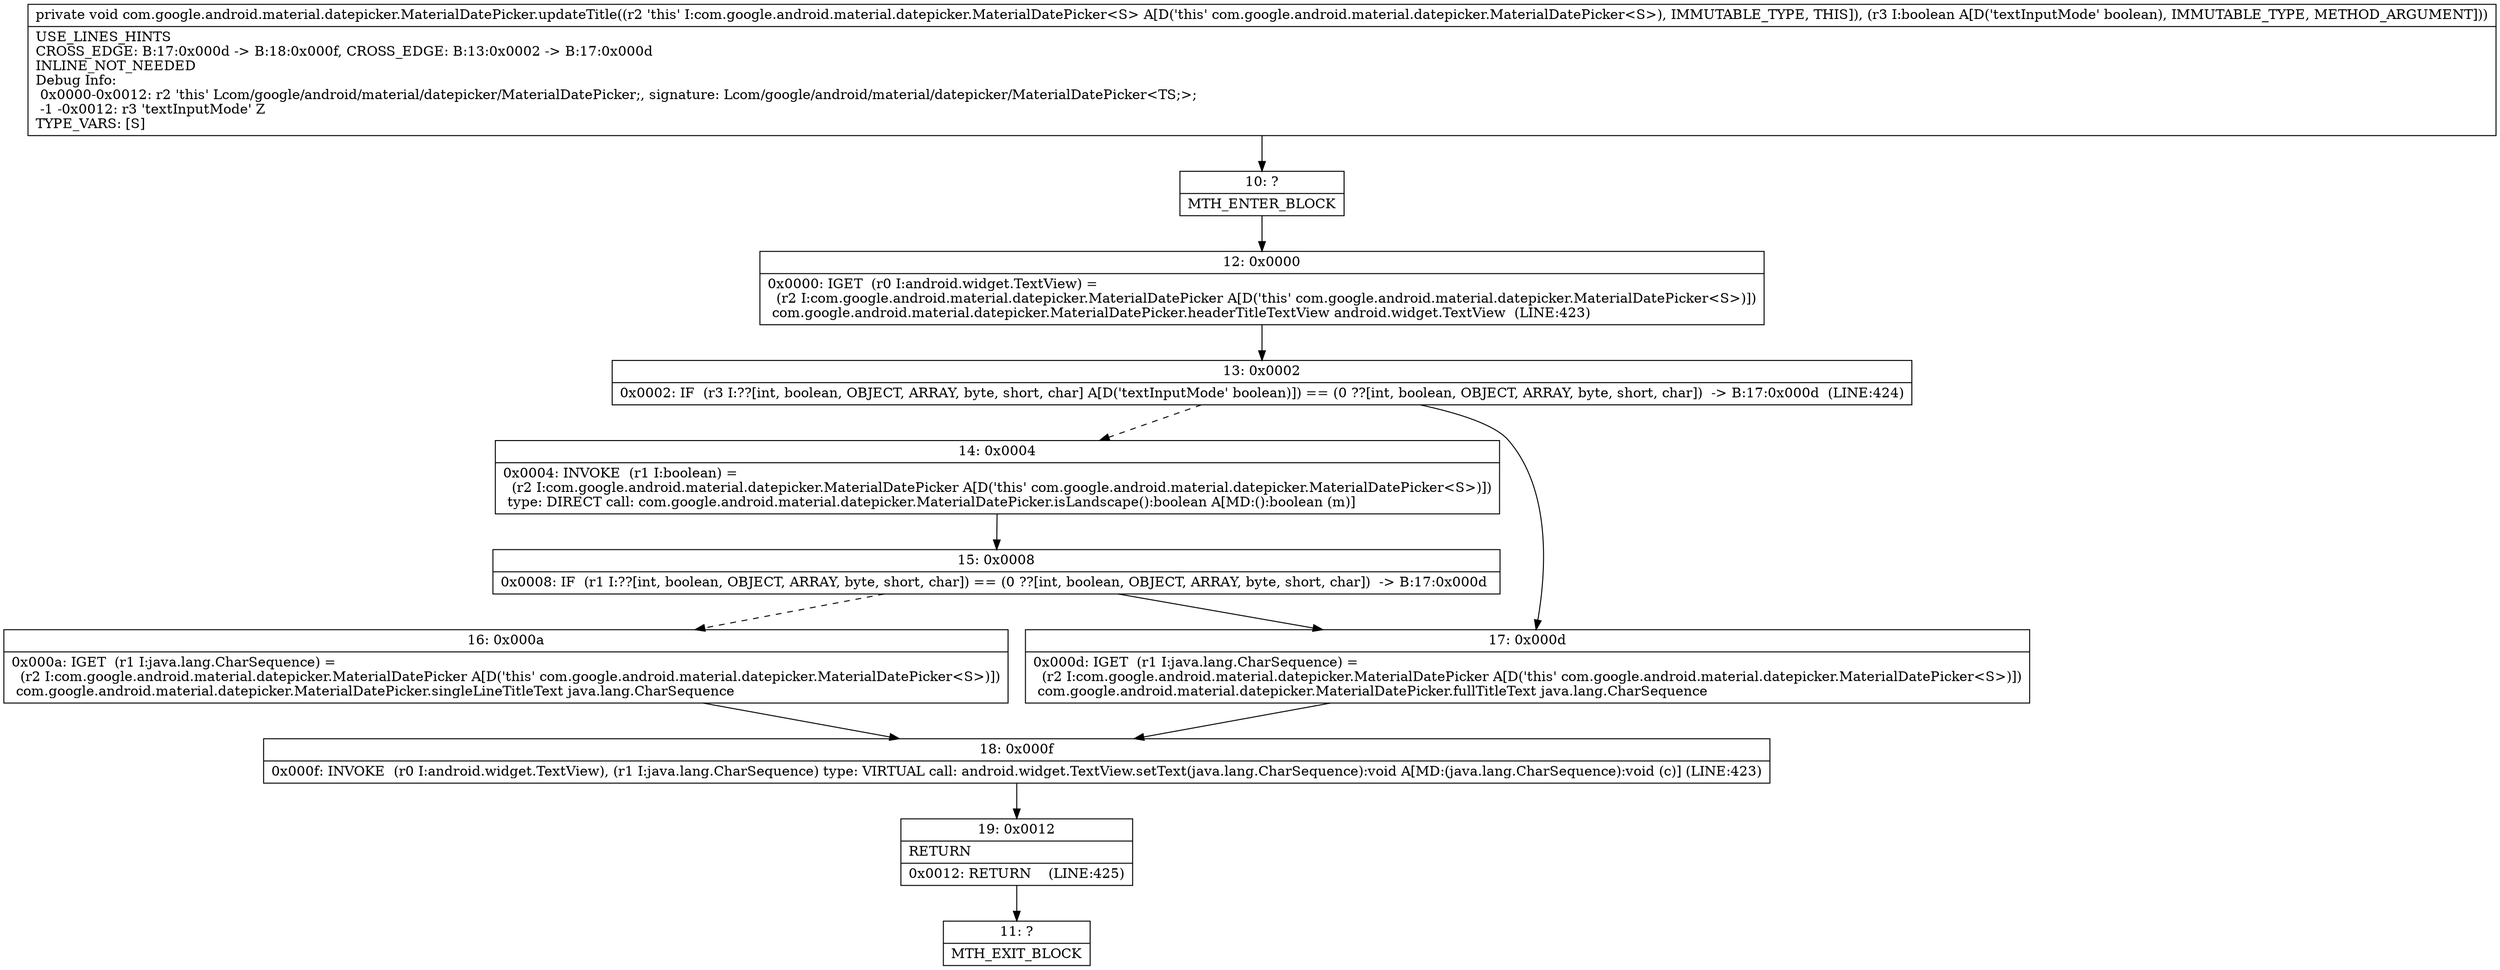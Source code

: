 digraph "CFG forcom.google.android.material.datepicker.MaterialDatePicker.updateTitle(Z)V" {
Node_10 [shape=record,label="{10\:\ ?|MTH_ENTER_BLOCK\l}"];
Node_12 [shape=record,label="{12\:\ 0x0000|0x0000: IGET  (r0 I:android.widget.TextView) = \l  (r2 I:com.google.android.material.datepicker.MaterialDatePicker A[D('this' com.google.android.material.datepicker.MaterialDatePicker\<S\>)])\l com.google.android.material.datepicker.MaterialDatePicker.headerTitleTextView android.widget.TextView  (LINE:423)\l}"];
Node_13 [shape=record,label="{13\:\ 0x0002|0x0002: IF  (r3 I:??[int, boolean, OBJECT, ARRAY, byte, short, char] A[D('textInputMode' boolean)]) == (0 ??[int, boolean, OBJECT, ARRAY, byte, short, char])  \-\> B:17:0x000d  (LINE:424)\l}"];
Node_14 [shape=record,label="{14\:\ 0x0004|0x0004: INVOKE  (r1 I:boolean) = \l  (r2 I:com.google.android.material.datepicker.MaterialDatePicker A[D('this' com.google.android.material.datepicker.MaterialDatePicker\<S\>)])\l type: DIRECT call: com.google.android.material.datepicker.MaterialDatePicker.isLandscape():boolean A[MD:():boolean (m)]\l}"];
Node_15 [shape=record,label="{15\:\ 0x0008|0x0008: IF  (r1 I:??[int, boolean, OBJECT, ARRAY, byte, short, char]) == (0 ??[int, boolean, OBJECT, ARRAY, byte, short, char])  \-\> B:17:0x000d \l}"];
Node_16 [shape=record,label="{16\:\ 0x000a|0x000a: IGET  (r1 I:java.lang.CharSequence) = \l  (r2 I:com.google.android.material.datepicker.MaterialDatePicker A[D('this' com.google.android.material.datepicker.MaterialDatePicker\<S\>)])\l com.google.android.material.datepicker.MaterialDatePicker.singleLineTitleText java.lang.CharSequence \l}"];
Node_18 [shape=record,label="{18\:\ 0x000f|0x000f: INVOKE  (r0 I:android.widget.TextView), (r1 I:java.lang.CharSequence) type: VIRTUAL call: android.widget.TextView.setText(java.lang.CharSequence):void A[MD:(java.lang.CharSequence):void (c)] (LINE:423)\l}"];
Node_19 [shape=record,label="{19\:\ 0x0012|RETURN\l|0x0012: RETURN    (LINE:425)\l}"];
Node_11 [shape=record,label="{11\:\ ?|MTH_EXIT_BLOCK\l}"];
Node_17 [shape=record,label="{17\:\ 0x000d|0x000d: IGET  (r1 I:java.lang.CharSequence) = \l  (r2 I:com.google.android.material.datepicker.MaterialDatePicker A[D('this' com.google.android.material.datepicker.MaterialDatePicker\<S\>)])\l com.google.android.material.datepicker.MaterialDatePicker.fullTitleText java.lang.CharSequence \l}"];
MethodNode[shape=record,label="{private void com.google.android.material.datepicker.MaterialDatePicker.updateTitle((r2 'this' I:com.google.android.material.datepicker.MaterialDatePicker\<S\> A[D('this' com.google.android.material.datepicker.MaterialDatePicker\<S\>), IMMUTABLE_TYPE, THIS]), (r3 I:boolean A[D('textInputMode' boolean), IMMUTABLE_TYPE, METHOD_ARGUMENT]))  | USE_LINES_HINTS\lCROSS_EDGE: B:17:0x000d \-\> B:18:0x000f, CROSS_EDGE: B:13:0x0002 \-\> B:17:0x000d\lINLINE_NOT_NEEDED\lDebug Info:\l  0x0000\-0x0012: r2 'this' Lcom\/google\/android\/material\/datepicker\/MaterialDatePicker;, signature: Lcom\/google\/android\/material\/datepicker\/MaterialDatePicker\<TS;\>;\l  \-1 \-0x0012: r3 'textInputMode' Z\lTYPE_VARS: [S]\l}"];
MethodNode -> Node_10;Node_10 -> Node_12;
Node_12 -> Node_13;
Node_13 -> Node_14[style=dashed];
Node_13 -> Node_17;
Node_14 -> Node_15;
Node_15 -> Node_16[style=dashed];
Node_15 -> Node_17;
Node_16 -> Node_18;
Node_18 -> Node_19;
Node_19 -> Node_11;
Node_17 -> Node_18;
}

